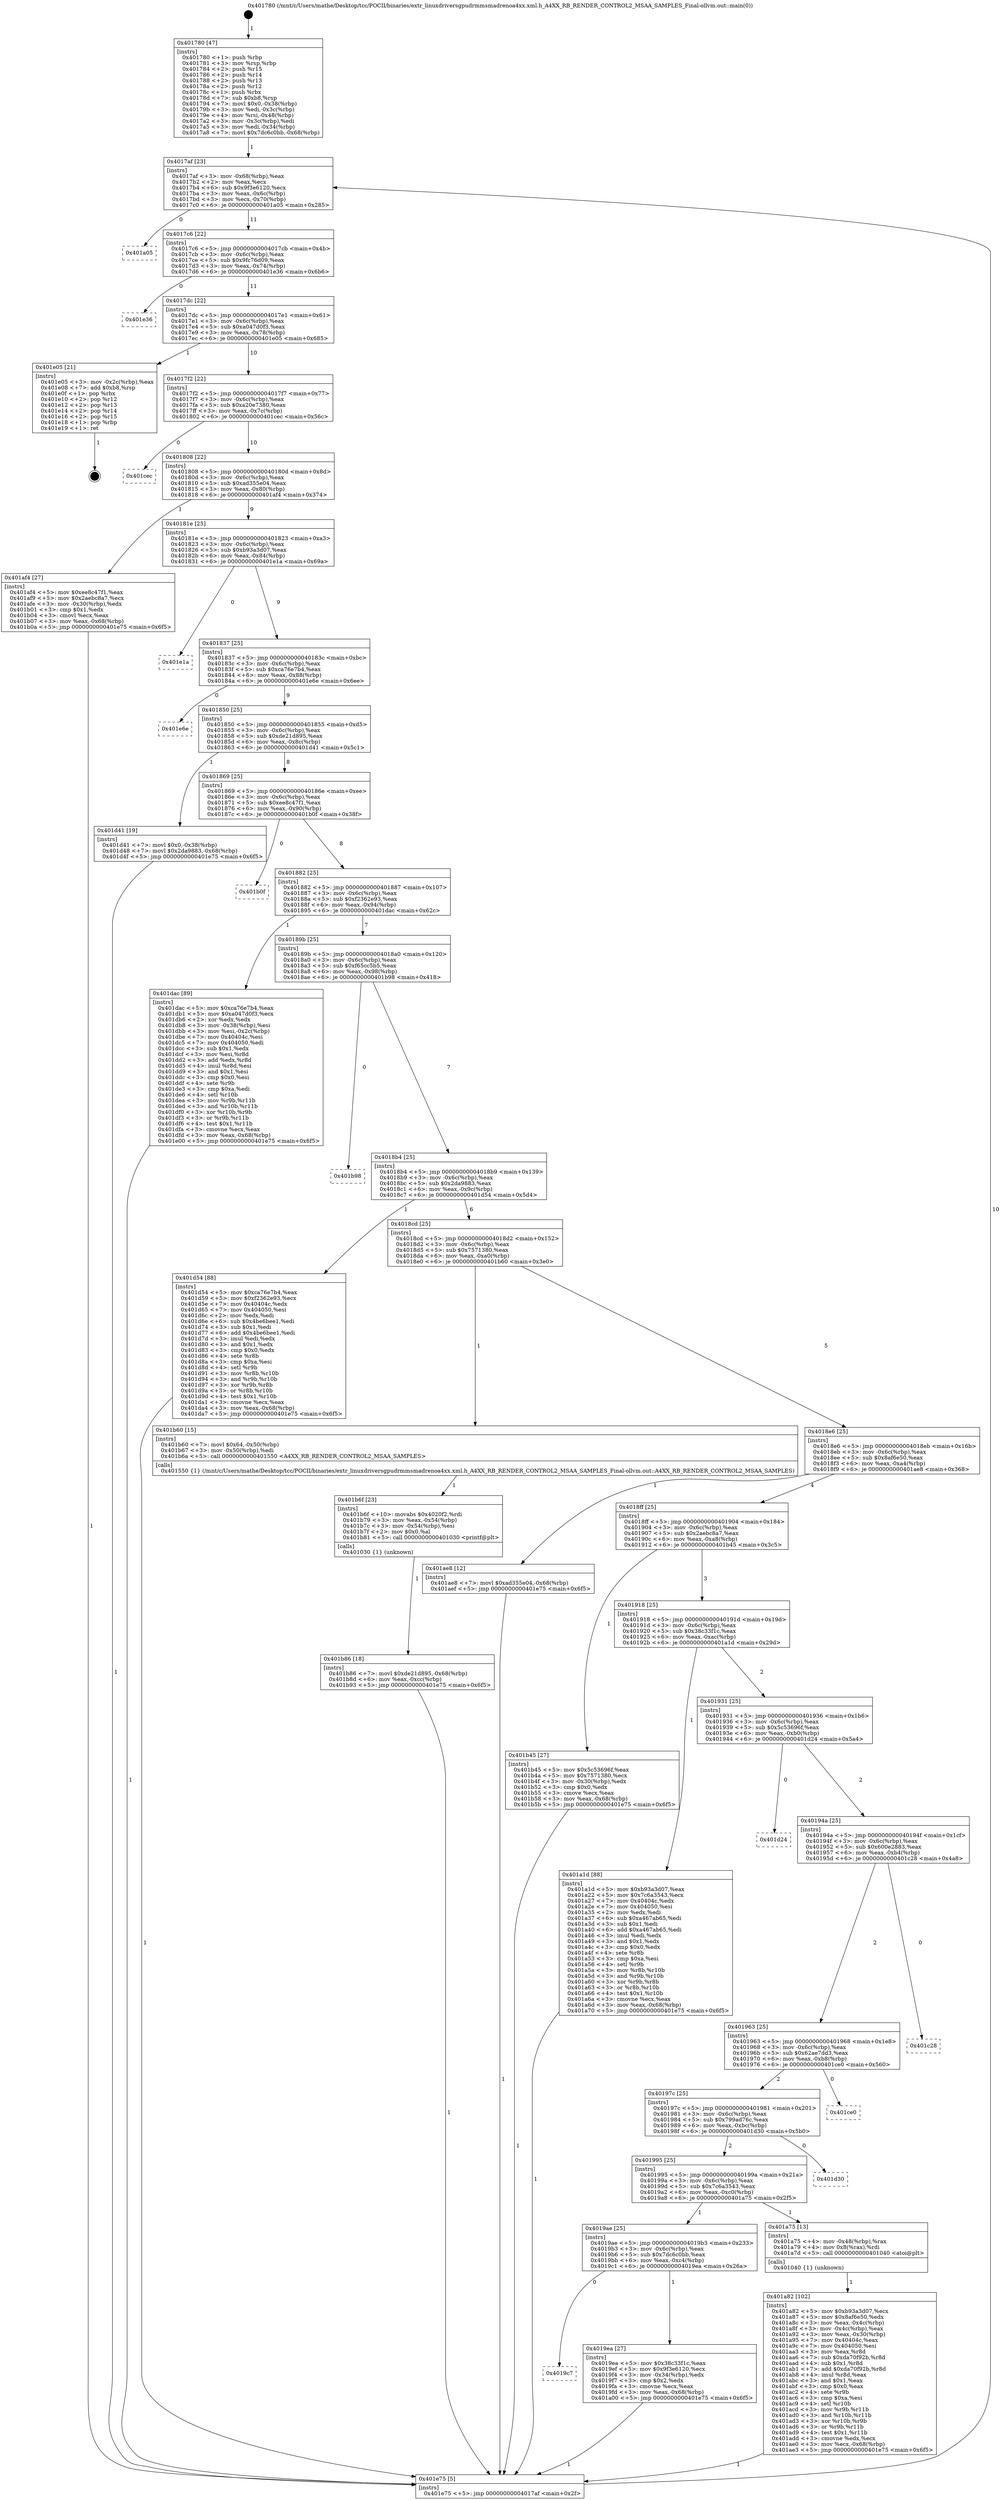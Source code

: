 digraph "0x401780" {
  label = "0x401780 (/mnt/c/Users/mathe/Desktop/tcc/POCII/binaries/extr_linuxdriversgpudrmmsmadrenoa4xx.xml.h_A4XX_RB_RENDER_CONTROL2_MSAA_SAMPLES_Final-ollvm.out::main(0))"
  labelloc = "t"
  node[shape=record]

  Entry [label="",width=0.3,height=0.3,shape=circle,fillcolor=black,style=filled]
  "0x4017af" [label="{
     0x4017af [23]\l
     | [instrs]\l
     &nbsp;&nbsp;0x4017af \<+3\>: mov -0x68(%rbp),%eax\l
     &nbsp;&nbsp;0x4017b2 \<+2\>: mov %eax,%ecx\l
     &nbsp;&nbsp;0x4017b4 \<+6\>: sub $0x9f3e6120,%ecx\l
     &nbsp;&nbsp;0x4017ba \<+3\>: mov %eax,-0x6c(%rbp)\l
     &nbsp;&nbsp;0x4017bd \<+3\>: mov %ecx,-0x70(%rbp)\l
     &nbsp;&nbsp;0x4017c0 \<+6\>: je 0000000000401a05 \<main+0x285\>\l
  }"]
  "0x401a05" [label="{
     0x401a05\l
  }", style=dashed]
  "0x4017c6" [label="{
     0x4017c6 [22]\l
     | [instrs]\l
     &nbsp;&nbsp;0x4017c6 \<+5\>: jmp 00000000004017cb \<main+0x4b\>\l
     &nbsp;&nbsp;0x4017cb \<+3\>: mov -0x6c(%rbp),%eax\l
     &nbsp;&nbsp;0x4017ce \<+5\>: sub $0x9fc76d09,%eax\l
     &nbsp;&nbsp;0x4017d3 \<+3\>: mov %eax,-0x74(%rbp)\l
     &nbsp;&nbsp;0x4017d6 \<+6\>: je 0000000000401e36 \<main+0x6b6\>\l
  }"]
  Exit [label="",width=0.3,height=0.3,shape=circle,fillcolor=black,style=filled,peripheries=2]
  "0x401e36" [label="{
     0x401e36\l
  }", style=dashed]
  "0x4017dc" [label="{
     0x4017dc [22]\l
     | [instrs]\l
     &nbsp;&nbsp;0x4017dc \<+5\>: jmp 00000000004017e1 \<main+0x61\>\l
     &nbsp;&nbsp;0x4017e1 \<+3\>: mov -0x6c(%rbp),%eax\l
     &nbsp;&nbsp;0x4017e4 \<+5\>: sub $0xa047d0f3,%eax\l
     &nbsp;&nbsp;0x4017e9 \<+3\>: mov %eax,-0x78(%rbp)\l
     &nbsp;&nbsp;0x4017ec \<+6\>: je 0000000000401e05 \<main+0x685\>\l
  }"]
  "0x401b86" [label="{
     0x401b86 [18]\l
     | [instrs]\l
     &nbsp;&nbsp;0x401b86 \<+7\>: movl $0xde21d895,-0x68(%rbp)\l
     &nbsp;&nbsp;0x401b8d \<+6\>: mov %eax,-0xcc(%rbp)\l
     &nbsp;&nbsp;0x401b93 \<+5\>: jmp 0000000000401e75 \<main+0x6f5\>\l
  }"]
  "0x401e05" [label="{
     0x401e05 [21]\l
     | [instrs]\l
     &nbsp;&nbsp;0x401e05 \<+3\>: mov -0x2c(%rbp),%eax\l
     &nbsp;&nbsp;0x401e08 \<+7\>: add $0xb8,%rsp\l
     &nbsp;&nbsp;0x401e0f \<+1\>: pop %rbx\l
     &nbsp;&nbsp;0x401e10 \<+2\>: pop %r12\l
     &nbsp;&nbsp;0x401e12 \<+2\>: pop %r13\l
     &nbsp;&nbsp;0x401e14 \<+2\>: pop %r14\l
     &nbsp;&nbsp;0x401e16 \<+2\>: pop %r15\l
     &nbsp;&nbsp;0x401e18 \<+1\>: pop %rbp\l
     &nbsp;&nbsp;0x401e19 \<+1\>: ret\l
  }"]
  "0x4017f2" [label="{
     0x4017f2 [22]\l
     | [instrs]\l
     &nbsp;&nbsp;0x4017f2 \<+5\>: jmp 00000000004017f7 \<main+0x77\>\l
     &nbsp;&nbsp;0x4017f7 \<+3\>: mov -0x6c(%rbp),%eax\l
     &nbsp;&nbsp;0x4017fa \<+5\>: sub $0xa20e7380,%eax\l
     &nbsp;&nbsp;0x4017ff \<+3\>: mov %eax,-0x7c(%rbp)\l
     &nbsp;&nbsp;0x401802 \<+6\>: je 0000000000401cec \<main+0x56c\>\l
  }"]
  "0x401b6f" [label="{
     0x401b6f [23]\l
     | [instrs]\l
     &nbsp;&nbsp;0x401b6f \<+10\>: movabs $0x4020f2,%rdi\l
     &nbsp;&nbsp;0x401b79 \<+3\>: mov %eax,-0x54(%rbp)\l
     &nbsp;&nbsp;0x401b7c \<+3\>: mov -0x54(%rbp),%esi\l
     &nbsp;&nbsp;0x401b7f \<+2\>: mov $0x0,%al\l
     &nbsp;&nbsp;0x401b81 \<+5\>: call 0000000000401030 \<printf@plt\>\l
     | [calls]\l
     &nbsp;&nbsp;0x401030 \{1\} (unknown)\l
  }"]
  "0x401cec" [label="{
     0x401cec\l
  }", style=dashed]
  "0x401808" [label="{
     0x401808 [22]\l
     | [instrs]\l
     &nbsp;&nbsp;0x401808 \<+5\>: jmp 000000000040180d \<main+0x8d\>\l
     &nbsp;&nbsp;0x40180d \<+3\>: mov -0x6c(%rbp),%eax\l
     &nbsp;&nbsp;0x401810 \<+5\>: sub $0xad355e04,%eax\l
     &nbsp;&nbsp;0x401815 \<+3\>: mov %eax,-0x80(%rbp)\l
     &nbsp;&nbsp;0x401818 \<+6\>: je 0000000000401af4 \<main+0x374\>\l
  }"]
  "0x401a82" [label="{
     0x401a82 [102]\l
     | [instrs]\l
     &nbsp;&nbsp;0x401a82 \<+5\>: mov $0xb93a3d07,%ecx\l
     &nbsp;&nbsp;0x401a87 \<+5\>: mov $0x8af6e50,%edx\l
     &nbsp;&nbsp;0x401a8c \<+3\>: mov %eax,-0x4c(%rbp)\l
     &nbsp;&nbsp;0x401a8f \<+3\>: mov -0x4c(%rbp),%eax\l
     &nbsp;&nbsp;0x401a92 \<+3\>: mov %eax,-0x30(%rbp)\l
     &nbsp;&nbsp;0x401a95 \<+7\>: mov 0x40404c,%eax\l
     &nbsp;&nbsp;0x401a9c \<+7\>: mov 0x404050,%esi\l
     &nbsp;&nbsp;0x401aa3 \<+3\>: mov %eax,%r8d\l
     &nbsp;&nbsp;0x401aa6 \<+7\>: sub $0xda70f92b,%r8d\l
     &nbsp;&nbsp;0x401aad \<+4\>: sub $0x1,%r8d\l
     &nbsp;&nbsp;0x401ab1 \<+7\>: add $0xda70f92b,%r8d\l
     &nbsp;&nbsp;0x401ab8 \<+4\>: imul %r8d,%eax\l
     &nbsp;&nbsp;0x401abc \<+3\>: and $0x1,%eax\l
     &nbsp;&nbsp;0x401abf \<+3\>: cmp $0x0,%eax\l
     &nbsp;&nbsp;0x401ac2 \<+4\>: sete %r9b\l
     &nbsp;&nbsp;0x401ac6 \<+3\>: cmp $0xa,%esi\l
     &nbsp;&nbsp;0x401ac9 \<+4\>: setl %r10b\l
     &nbsp;&nbsp;0x401acd \<+3\>: mov %r9b,%r11b\l
     &nbsp;&nbsp;0x401ad0 \<+3\>: and %r10b,%r11b\l
     &nbsp;&nbsp;0x401ad3 \<+3\>: xor %r10b,%r9b\l
     &nbsp;&nbsp;0x401ad6 \<+3\>: or %r9b,%r11b\l
     &nbsp;&nbsp;0x401ad9 \<+4\>: test $0x1,%r11b\l
     &nbsp;&nbsp;0x401add \<+3\>: cmovne %edx,%ecx\l
     &nbsp;&nbsp;0x401ae0 \<+3\>: mov %ecx,-0x68(%rbp)\l
     &nbsp;&nbsp;0x401ae3 \<+5\>: jmp 0000000000401e75 \<main+0x6f5\>\l
  }"]
  "0x401af4" [label="{
     0x401af4 [27]\l
     | [instrs]\l
     &nbsp;&nbsp;0x401af4 \<+5\>: mov $0xee8c47f1,%eax\l
     &nbsp;&nbsp;0x401af9 \<+5\>: mov $0x2aebc8a7,%ecx\l
     &nbsp;&nbsp;0x401afe \<+3\>: mov -0x30(%rbp),%edx\l
     &nbsp;&nbsp;0x401b01 \<+3\>: cmp $0x1,%edx\l
     &nbsp;&nbsp;0x401b04 \<+3\>: cmovl %ecx,%eax\l
     &nbsp;&nbsp;0x401b07 \<+3\>: mov %eax,-0x68(%rbp)\l
     &nbsp;&nbsp;0x401b0a \<+5\>: jmp 0000000000401e75 \<main+0x6f5\>\l
  }"]
  "0x40181e" [label="{
     0x40181e [25]\l
     | [instrs]\l
     &nbsp;&nbsp;0x40181e \<+5\>: jmp 0000000000401823 \<main+0xa3\>\l
     &nbsp;&nbsp;0x401823 \<+3\>: mov -0x6c(%rbp),%eax\l
     &nbsp;&nbsp;0x401826 \<+5\>: sub $0xb93a3d07,%eax\l
     &nbsp;&nbsp;0x40182b \<+6\>: mov %eax,-0x84(%rbp)\l
     &nbsp;&nbsp;0x401831 \<+6\>: je 0000000000401e1a \<main+0x69a\>\l
  }"]
  "0x401780" [label="{
     0x401780 [47]\l
     | [instrs]\l
     &nbsp;&nbsp;0x401780 \<+1\>: push %rbp\l
     &nbsp;&nbsp;0x401781 \<+3\>: mov %rsp,%rbp\l
     &nbsp;&nbsp;0x401784 \<+2\>: push %r15\l
     &nbsp;&nbsp;0x401786 \<+2\>: push %r14\l
     &nbsp;&nbsp;0x401788 \<+2\>: push %r13\l
     &nbsp;&nbsp;0x40178a \<+2\>: push %r12\l
     &nbsp;&nbsp;0x40178c \<+1\>: push %rbx\l
     &nbsp;&nbsp;0x40178d \<+7\>: sub $0xb8,%rsp\l
     &nbsp;&nbsp;0x401794 \<+7\>: movl $0x0,-0x38(%rbp)\l
     &nbsp;&nbsp;0x40179b \<+3\>: mov %edi,-0x3c(%rbp)\l
     &nbsp;&nbsp;0x40179e \<+4\>: mov %rsi,-0x48(%rbp)\l
     &nbsp;&nbsp;0x4017a2 \<+3\>: mov -0x3c(%rbp),%edi\l
     &nbsp;&nbsp;0x4017a5 \<+3\>: mov %edi,-0x34(%rbp)\l
     &nbsp;&nbsp;0x4017a8 \<+7\>: movl $0x7dc6c0bb,-0x68(%rbp)\l
  }"]
  "0x401e1a" [label="{
     0x401e1a\l
  }", style=dashed]
  "0x401837" [label="{
     0x401837 [25]\l
     | [instrs]\l
     &nbsp;&nbsp;0x401837 \<+5\>: jmp 000000000040183c \<main+0xbc\>\l
     &nbsp;&nbsp;0x40183c \<+3\>: mov -0x6c(%rbp),%eax\l
     &nbsp;&nbsp;0x40183f \<+5\>: sub $0xca76e7b4,%eax\l
     &nbsp;&nbsp;0x401844 \<+6\>: mov %eax,-0x88(%rbp)\l
     &nbsp;&nbsp;0x40184a \<+6\>: je 0000000000401e6e \<main+0x6ee\>\l
  }"]
  "0x401e75" [label="{
     0x401e75 [5]\l
     | [instrs]\l
     &nbsp;&nbsp;0x401e75 \<+5\>: jmp 00000000004017af \<main+0x2f\>\l
  }"]
  "0x401e6e" [label="{
     0x401e6e\l
  }", style=dashed]
  "0x401850" [label="{
     0x401850 [25]\l
     | [instrs]\l
     &nbsp;&nbsp;0x401850 \<+5\>: jmp 0000000000401855 \<main+0xd5\>\l
     &nbsp;&nbsp;0x401855 \<+3\>: mov -0x6c(%rbp),%eax\l
     &nbsp;&nbsp;0x401858 \<+5\>: sub $0xde21d895,%eax\l
     &nbsp;&nbsp;0x40185d \<+6\>: mov %eax,-0x8c(%rbp)\l
     &nbsp;&nbsp;0x401863 \<+6\>: je 0000000000401d41 \<main+0x5c1\>\l
  }"]
  "0x4019c7" [label="{
     0x4019c7\l
  }", style=dashed]
  "0x401d41" [label="{
     0x401d41 [19]\l
     | [instrs]\l
     &nbsp;&nbsp;0x401d41 \<+7\>: movl $0x0,-0x38(%rbp)\l
     &nbsp;&nbsp;0x401d48 \<+7\>: movl $0x2da9883,-0x68(%rbp)\l
     &nbsp;&nbsp;0x401d4f \<+5\>: jmp 0000000000401e75 \<main+0x6f5\>\l
  }"]
  "0x401869" [label="{
     0x401869 [25]\l
     | [instrs]\l
     &nbsp;&nbsp;0x401869 \<+5\>: jmp 000000000040186e \<main+0xee\>\l
     &nbsp;&nbsp;0x40186e \<+3\>: mov -0x6c(%rbp),%eax\l
     &nbsp;&nbsp;0x401871 \<+5\>: sub $0xee8c47f1,%eax\l
     &nbsp;&nbsp;0x401876 \<+6\>: mov %eax,-0x90(%rbp)\l
     &nbsp;&nbsp;0x40187c \<+6\>: je 0000000000401b0f \<main+0x38f\>\l
  }"]
  "0x4019ea" [label="{
     0x4019ea [27]\l
     | [instrs]\l
     &nbsp;&nbsp;0x4019ea \<+5\>: mov $0x38c33f1c,%eax\l
     &nbsp;&nbsp;0x4019ef \<+5\>: mov $0x9f3e6120,%ecx\l
     &nbsp;&nbsp;0x4019f4 \<+3\>: mov -0x34(%rbp),%edx\l
     &nbsp;&nbsp;0x4019f7 \<+3\>: cmp $0x2,%edx\l
     &nbsp;&nbsp;0x4019fa \<+3\>: cmovne %ecx,%eax\l
     &nbsp;&nbsp;0x4019fd \<+3\>: mov %eax,-0x68(%rbp)\l
     &nbsp;&nbsp;0x401a00 \<+5\>: jmp 0000000000401e75 \<main+0x6f5\>\l
  }"]
  "0x401b0f" [label="{
     0x401b0f\l
  }", style=dashed]
  "0x401882" [label="{
     0x401882 [25]\l
     | [instrs]\l
     &nbsp;&nbsp;0x401882 \<+5\>: jmp 0000000000401887 \<main+0x107\>\l
     &nbsp;&nbsp;0x401887 \<+3\>: mov -0x6c(%rbp),%eax\l
     &nbsp;&nbsp;0x40188a \<+5\>: sub $0xf2362e93,%eax\l
     &nbsp;&nbsp;0x40188f \<+6\>: mov %eax,-0x94(%rbp)\l
     &nbsp;&nbsp;0x401895 \<+6\>: je 0000000000401dac \<main+0x62c\>\l
  }"]
  "0x4019ae" [label="{
     0x4019ae [25]\l
     | [instrs]\l
     &nbsp;&nbsp;0x4019ae \<+5\>: jmp 00000000004019b3 \<main+0x233\>\l
     &nbsp;&nbsp;0x4019b3 \<+3\>: mov -0x6c(%rbp),%eax\l
     &nbsp;&nbsp;0x4019b6 \<+5\>: sub $0x7dc6c0bb,%eax\l
     &nbsp;&nbsp;0x4019bb \<+6\>: mov %eax,-0xc4(%rbp)\l
     &nbsp;&nbsp;0x4019c1 \<+6\>: je 00000000004019ea \<main+0x26a\>\l
  }"]
  "0x401dac" [label="{
     0x401dac [89]\l
     | [instrs]\l
     &nbsp;&nbsp;0x401dac \<+5\>: mov $0xca76e7b4,%eax\l
     &nbsp;&nbsp;0x401db1 \<+5\>: mov $0xa047d0f3,%ecx\l
     &nbsp;&nbsp;0x401db6 \<+2\>: xor %edx,%edx\l
     &nbsp;&nbsp;0x401db8 \<+3\>: mov -0x38(%rbp),%esi\l
     &nbsp;&nbsp;0x401dbb \<+3\>: mov %esi,-0x2c(%rbp)\l
     &nbsp;&nbsp;0x401dbe \<+7\>: mov 0x40404c,%esi\l
     &nbsp;&nbsp;0x401dc5 \<+7\>: mov 0x404050,%edi\l
     &nbsp;&nbsp;0x401dcc \<+3\>: sub $0x1,%edx\l
     &nbsp;&nbsp;0x401dcf \<+3\>: mov %esi,%r8d\l
     &nbsp;&nbsp;0x401dd2 \<+3\>: add %edx,%r8d\l
     &nbsp;&nbsp;0x401dd5 \<+4\>: imul %r8d,%esi\l
     &nbsp;&nbsp;0x401dd9 \<+3\>: and $0x1,%esi\l
     &nbsp;&nbsp;0x401ddc \<+3\>: cmp $0x0,%esi\l
     &nbsp;&nbsp;0x401ddf \<+4\>: sete %r9b\l
     &nbsp;&nbsp;0x401de3 \<+3\>: cmp $0xa,%edi\l
     &nbsp;&nbsp;0x401de6 \<+4\>: setl %r10b\l
     &nbsp;&nbsp;0x401dea \<+3\>: mov %r9b,%r11b\l
     &nbsp;&nbsp;0x401ded \<+3\>: and %r10b,%r11b\l
     &nbsp;&nbsp;0x401df0 \<+3\>: xor %r10b,%r9b\l
     &nbsp;&nbsp;0x401df3 \<+3\>: or %r9b,%r11b\l
     &nbsp;&nbsp;0x401df6 \<+4\>: test $0x1,%r11b\l
     &nbsp;&nbsp;0x401dfa \<+3\>: cmovne %ecx,%eax\l
     &nbsp;&nbsp;0x401dfd \<+3\>: mov %eax,-0x68(%rbp)\l
     &nbsp;&nbsp;0x401e00 \<+5\>: jmp 0000000000401e75 \<main+0x6f5\>\l
  }"]
  "0x40189b" [label="{
     0x40189b [25]\l
     | [instrs]\l
     &nbsp;&nbsp;0x40189b \<+5\>: jmp 00000000004018a0 \<main+0x120\>\l
     &nbsp;&nbsp;0x4018a0 \<+3\>: mov -0x6c(%rbp),%eax\l
     &nbsp;&nbsp;0x4018a3 \<+5\>: sub $0xf65cc5b5,%eax\l
     &nbsp;&nbsp;0x4018a8 \<+6\>: mov %eax,-0x98(%rbp)\l
     &nbsp;&nbsp;0x4018ae \<+6\>: je 0000000000401b98 \<main+0x418\>\l
  }"]
  "0x401a75" [label="{
     0x401a75 [13]\l
     | [instrs]\l
     &nbsp;&nbsp;0x401a75 \<+4\>: mov -0x48(%rbp),%rax\l
     &nbsp;&nbsp;0x401a79 \<+4\>: mov 0x8(%rax),%rdi\l
     &nbsp;&nbsp;0x401a7d \<+5\>: call 0000000000401040 \<atoi@plt\>\l
     | [calls]\l
     &nbsp;&nbsp;0x401040 \{1\} (unknown)\l
  }"]
  "0x401b98" [label="{
     0x401b98\l
  }", style=dashed]
  "0x4018b4" [label="{
     0x4018b4 [25]\l
     | [instrs]\l
     &nbsp;&nbsp;0x4018b4 \<+5\>: jmp 00000000004018b9 \<main+0x139\>\l
     &nbsp;&nbsp;0x4018b9 \<+3\>: mov -0x6c(%rbp),%eax\l
     &nbsp;&nbsp;0x4018bc \<+5\>: sub $0x2da9883,%eax\l
     &nbsp;&nbsp;0x4018c1 \<+6\>: mov %eax,-0x9c(%rbp)\l
     &nbsp;&nbsp;0x4018c7 \<+6\>: je 0000000000401d54 \<main+0x5d4\>\l
  }"]
  "0x401995" [label="{
     0x401995 [25]\l
     | [instrs]\l
     &nbsp;&nbsp;0x401995 \<+5\>: jmp 000000000040199a \<main+0x21a\>\l
     &nbsp;&nbsp;0x40199a \<+3\>: mov -0x6c(%rbp),%eax\l
     &nbsp;&nbsp;0x40199d \<+5\>: sub $0x7c6a3543,%eax\l
     &nbsp;&nbsp;0x4019a2 \<+6\>: mov %eax,-0xc0(%rbp)\l
     &nbsp;&nbsp;0x4019a8 \<+6\>: je 0000000000401a75 \<main+0x2f5\>\l
  }"]
  "0x401d54" [label="{
     0x401d54 [88]\l
     | [instrs]\l
     &nbsp;&nbsp;0x401d54 \<+5\>: mov $0xca76e7b4,%eax\l
     &nbsp;&nbsp;0x401d59 \<+5\>: mov $0xf2362e93,%ecx\l
     &nbsp;&nbsp;0x401d5e \<+7\>: mov 0x40404c,%edx\l
     &nbsp;&nbsp;0x401d65 \<+7\>: mov 0x404050,%esi\l
     &nbsp;&nbsp;0x401d6c \<+2\>: mov %edx,%edi\l
     &nbsp;&nbsp;0x401d6e \<+6\>: sub $0x4be6bee1,%edi\l
     &nbsp;&nbsp;0x401d74 \<+3\>: sub $0x1,%edi\l
     &nbsp;&nbsp;0x401d77 \<+6\>: add $0x4be6bee1,%edi\l
     &nbsp;&nbsp;0x401d7d \<+3\>: imul %edi,%edx\l
     &nbsp;&nbsp;0x401d80 \<+3\>: and $0x1,%edx\l
     &nbsp;&nbsp;0x401d83 \<+3\>: cmp $0x0,%edx\l
     &nbsp;&nbsp;0x401d86 \<+4\>: sete %r8b\l
     &nbsp;&nbsp;0x401d8a \<+3\>: cmp $0xa,%esi\l
     &nbsp;&nbsp;0x401d8d \<+4\>: setl %r9b\l
     &nbsp;&nbsp;0x401d91 \<+3\>: mov %r8b,%r10b\l
     &nbsp;&nbsp;0x401d94 \<+3\>: and %r9b,%r10b\l
     &nbsp;&nbsp;0x401d97 \<+3\>: xor %r9b,%r8b\l
     &nbsp;&nbsp;0x401d9a \<+3\>: or %r8b,%r10b\l
     &nbsp;&nbsp;0x401d9d \<+4\>: test $0x1,%r10b\l
     &nbsp;&nbsp;0x401da1 \<+3\>: cmovne %ecx,%eax\l
     &nbsp;&nbsp;0x401da4 \<+3\>: mov %eax,-0x68(%rbp)\l
     &nbsp;&nbsp;0x401da7 \<+5\>: jmp 0000000000401e75 \<main+0x6f5\>\l
  }"]
  "0x4018cd" [label="{
     0x4018cd [25]\l
     | [instrs]\l
     &nbsp;&nbsp;0x4018cd \<+5\>: jmp 00000000004018d2 \<main+0x152\>\l
     &nbsp;&nbsp;0x4018d2 \<+3\>: mov -0x6c(%rbp),%eax\l
     &nbsp;&nbsp;0x4018d5 \<+5\>: sub $0x7571380,%eax\l
     &nbsp;&nbsp;0x4018da \<+6\>: mov %eax,-0xa0(%rbp)\l
     &nbsp;&nbsp;0x4018e0 \<+6\>: je 0000000000401b60 \<main+0x3e0\>\l
  }"]
  "0x401d30" [label="{
     0x401d30\l
  }", style=dashed]
  "0x401b60" [label="{
     0x401b60 [15]\l
     | [instrs]\l
     &nbsp;&nbsp;0x401b60 \<+7\>: movl $0x64,-0x50(%rbp)\l
     &nbsp;&nbsp;0x401b67 \<+3\>: mov -0x50(%rbp),%edi\l
     &nbsp;&nbsp;0x401b6a \<+5\>: call 0000000000401550 \<A4XX_RB_RENDER_CONTROL2_MSAA_SAMPLES\>\l
     | [calls]\l
     &nbsp;&nbsp;0x401550 \{1\} (/mnt/c/Users/mathe/Desktop/tcc/POCII/binaries/extr_linuxdriversgpudrmmsmadrenoa4xx.xml.h_A4XX_RB_RENDER_CONTROL2_MSAA_SAMPLES_Final-ollvm.out::A4XX_RB_RENDER_CONTROL2_MSAA_SAMPLES)\l
  }"]
  "0x4018e6" [label="{
     0x4018e6 [25]\l
     | [instrs]\l
     &nbsp;&nbsp;0x4018e6 \<+5\>: jmp 00000000004018eb \<main+0x16b\>\l
     &nbsp;&nbsp;0x4018eb \<+3\>: mov -0x6c(%rbp),%eax\l
     &nbsp;&nbsp;0x4018ee \<+5\>: sub $0x8af6e50,%eax\l
     &nbsp;&nbsp;0x4018f3 \<+6\>: mov %eax,-0xa4(%rbp)\l
     &nbsp;&nbsp;0x4018f9 \<+6\>: je 0000000000401ae8 \<main+0x368\>\l
  }"]
  "0x40197c" [label="{
     0x40197c [25]\l
     | [instrs]\l
     &nbsp;&nbsp;0x40197c \<+5\>: jmp 0000000000401981 \<main+0x201\>\l
     &nbsp;&nbsp;0x401981 \<+3\>: mov -0x6c(%rbp),%eax\l
     &nbsp;&nbsp;0x401984 \<+5\>: sub $0x799ad76c,%eax\l
     &nbsp;&nbsp;0x401989 \<+6\>: mov %eax,-0xbc(%rbp)\l
     &nbsp;&nbsp;0x40198f \<+6\>: je 0000000000401d30 \<main+0x5b0\>\l
  }"]
  "0x401ae8" [label="{
     0x401ae8 [12]\l
     | [instrs]\l
     &nbsp;&nbsp;0x401ae8 \<+7\>: movl $0xad355e04,-0x68(%rbp)\l
     &nbsp;&nbsp;0x401aef \<+5\>: jmp 0000000000401e75 \<main+0x6f5\>\l
  }"]
  "0x4018ff" [label="{
     0x4018ff [25]\l
     | [instrs]\l
     &nbsp;&nbsp;0x4018ff \<+5\>: jmp 0000000000401904 \<main+0x184\>\l
     &nbsp;&nbsp;0x401904 \<+3\>: mov -0x6c(%rbp),%eax\l
     &nbsp;&nbsp;0x401907 \<+5\>: sub $0x2aebc8a7,%eax\l
     &nbsp;&nbsp;0x40190c \<+6\>: mov %eax,-0xa8(%rbp)\l
     &nbsp;&nbsp;0x401912 \<+6\>: je 0000000000401b45 \<main+0x3c5\>\l
  }"]
  "0x401ce0" [label="{
     0x401ce0\l
  }", style=dashed]
  "0x401b45" [label="{
     0x401b45 [27]\l
     | [instrs]\l
     &nbsp;&nbsp;0x401b45 \<+5\>: mov $0x5c53696f,%eax\l
     &nbsp;&nbsp;0x401b4a \<+5\>: mov $0x7571380,%ecx\l
     &nbsp;&nbsp;0x401b4f \<+3\>: mov -0x30(%rbp),%edx\l
     &nbsp;&nbsp;0x401b52 \<+3\>: cmp $0x0,%edx\l
     &nbsp;&nbsp;0x401b55 \<+3\>: cmove %ecx,%eax\l
     &nbsp;&nbsp;0x401b58 \<+3\>: mov %eax,-0x68(%rbp)\l
     &nbsp;&nbsp;0x401b5b \<+5\>: jmp 0000000000401e75 \<main+0x6f5\>\l
  }"]
  "0x401918" [label="{
     0x401918 [25]\l
     | [instrs]\l
     &nbsp;&nbsp;0x401918 \<+5\>: jmp 000000000040191d \<main+0x19d\>\l
     &nbsp;&nbsp;0x40191d \<+3\>: mov -0x6c(%rbp),%eax\l
     &nbsp;&nbsp;0x401920 \<+5\>: sub $0x38c33f1c,%eax\l
     &nbsp;&nbsp;0x401925 \<+6\>: mov %eax,-0xac(%rbp)\l
     &nbsp;&nbsp;0x40192b \<+6\>: je 0000000000401a1d \<main+0x29d\>\l
  }"]
  "0x401963" [label="{
     0x401963 [25]\l
     | [instrs]\l
     &nbsp;&nbsp;0x401963 \<+5\>: jmp 0000000000401968 \<main+0x1e8\>\l
     &nbsp;&nbsp;0x401968 \<+3\>: mov -0x6c(%rbp),%eax\l
     &nbsp;&nbsp;0x40196b \<+5\>: sub $0x62ae7dd3,%eax\l
     &nbsp;&nbsp;0x401970 \<+6\>: mov %eax,-0xb8(%rbp)\l
     &nbsp;&nbsp;0x401976 \<+6\>: je 0000000000401ce0 \<main+0x560\>\l
  }"]
  "0x401a1d" [label="{
     0x401a1d [88]\l
     | [instrs]\l
     &nbsp;&nbsp;0x401a1d \<+5\>: mov $0xb93a3d07,%eax\l
     &nbsp;&nbsp;0x401a22 \<+5\>: mov $0x7c6a3543,%ecx\l
     &nbsp;&nbsp;0x401a27 \<+7\>: mov 0x40404c,%edx\l
     &nbsp;&nbsp;0x401a2e \<+7\>: mov 0x404050,%esi\l
     &nbsp;&nbsp;0x401a35 \<+2\>: mov %edx,%edi\l
     &nbsp;&nbsp;0x401a37 \<+6\>: sub $0xa467ab65,%edi\l
     &nbsp;&nbsp;0x401a3d \<+3\>: sub $0x1,%edi\l
     &nbsp;&nbsp;0x401a40 \<+6\>: add $0xa467ab65,%edi\l
     &nbsp;&nbsp;0x401a46 \<+3\>: imul %edi,%edx\l
     &nbsp;&nbsp;0x401a49 \<+3\>: and $0x1,%edx\l
     &nbsp;&nbsp;0x401a4c \<+3\>: cmp $0x0,%edx\l
     &nbsp;&nbsp;0x401a4f \<+4\>: sete %r8b\l
     &nbsp;&nbsp;0x401a53 \<+3\>: cmp $0xa,%esi\l
     &nbsp;&nbsp;0x401a56 \<+4\>: setl %r9b\l
     &nbsp;&nbsp;0x401a5a \<+3\>: mov %r8b,%r10b\l
     &nbsp;&nbsp;0x401a5d \<+3\>: and %r9b,%r10b\l
     &nbsp;&nbsp;0x401a60 \<+3\>: xor %r9b,%r8b\l
     &nbsp;&nbsp;0x401a63 \<+3\>: or %r8b,%r10b\l
     &nbsp;&nbsp;0x401a66 \<+4\>: test $0x1,%r10b\l
     &nbsp;&nbsp;0x401a6a \<+3\>: cmovne %ecx,%eax\l
     &nbsp;&nbsp;0x401a6d \<+3\>: mov %eax,-0x68(%rbp)\l
     &nbsp;&nbsp;0x401a70 \<+5\>: jmp 0000000000401e75 \<main+0x6f5\>\l
  }"]
  "0x401931" [label="{
     0x401931 [25]\l
     | [instrs]\l
     &nbsp;&nbsp;0x401931 \<+5\>: jmp 0000000000401936 \<main+0x1b6\>\l
     &nbsp;&nbsp;0x401936 \<+3\>: mov -0x6c(%rbp),%eax\l
     &nbsp;&nbsp;0x401939 \<+5\>: sub $0x5c53696f,%eax\l
     &nbsp;&nbsp;0x40193e \<+6\>: mov %eax,-0xb0(%rbp)\l
     &nbsp;&nbsp;0x401944 \<+6\>: je 0000000000401d24 \<main+0x5a4\>\l
  }"]
  "0x401c28" [label="{
     0x401c28\l
  }", style=dashed]
  "0x401d24" [label="{
     0x401d24\l
  }", style=dashed]
  "0x40194a" [label="{
     0x40194a [25]\l
     | [instrs]\l
     &nbsp;&nbsp;0x40194a \<+5\>: jmp 000000000040194f \<main+0x1cf\>\l
     &nbsp;&nbsp;0x40194f \<+3\>: mov -0x6c(%rbp),%eax\l
     &nbsp;&nbsp;0x401952 \<+5\>: sub $0x600e2883,%eax\l
     &nbsp;&nbsp;0x401957 \<+6\>: mov %eax,-0xb4(%rbp)\l
     &nbsp;&nbsp;0x40195d \<+6\>: je 0000000000401c28 \<main+0x4a8\>\l
  }"]
  Entry -> "0x401780" [label=" 1"]
  "0x4017af" -> "0x401a05" [label=" 0"]
  "0x4017af" -> "0x4017c6" [label=" 11"]
  "0x401e05" -> Exit [label=" 1"]
  "0x4017c6" -> "0x401e36" [label=" 0"]
  "0x4017c6" -> "0x4017dc" [label=" 11"]
  "0x401dac" -> "0x401e75" [label=" 1"]
  "0x4017dc" -> "0x401e05" [label=" 1"]
  "0x4017dc" -> "0x4017f2" [label=" 10"]
  "0x401d54" -> "0x401e75" [label=" 1"]
  "0x4017f2" -> "0x401cec" [label=" 0"]
  "0x4017f2" -> "0x401808" [label=" 10"]
  "0x401d41" -> "0x401e75" [label=" 1"]
  "0x401808" -> "0x401af4" [label=" 1"]
  "0x401808" -> "0x40181e" [label=" 9"]
  "0x401b86" -> "0x401e75" [label=" 1"]
  "0x40181e" -> "0x401e1a" [label=" 0"]
  "0x40181e" -> "0x401837" [label=" 9"]
  "0x401b6f" -> "0x401b86" [label=" 1"]
  "0x401837" -> "0x401e6e" [label=" 0"]
  "0x401837" -> "0x401850" [label=" 9"]
  "0x401b60" -> "0x401b6f" [label=" 1"]
  "0x401850" -> "0x401d41" [label=" 1"]
  "0x401850" -> "0x401869" [label=" 8"]
  "0x401b45" -> "0x401e75" [label=" 1"]
  "0x401869" -> "0x401b0f" [label=" 0"]
  "0x401869" -> "0x401882" [label=" 8"]
  "0x401af4" -> "0x401e75" [label=" 1"]
  "0x401882" -> "0x401dac" [label=" 1"]
  "0x401882" -> "0x40189b" [label=" 7"]
  "0x401a82" -> "0x401e75" [label=" 1"]
  "0x40189b" -> "0x401b98" [label=" 0"]
  "0x40189b" -> "0x4018b4" [label=" 7"]
  "0x401a75" -> "0x401a82" [label=" 1"]
  "0x4018b4" -> "0x401d54" [label=" 1"]
  "0x4018b4" -> "0x4018cd" [label=" 6"]
  "0x401e75" -> "0x4017af" [label=" 10"]
  "0x4018cd" -> "0x401b60" [label=" 1"]
  "0x4018cd" -> "0x4018e6" [label=" 5"]
  "0x401780" -> "0x4017af" [label=" 1"]
  "0x4018e6" -> "0x401ae8" [label=" 1"]
  "0x4018e6" -> "0x4018ff" [label=" 4"]
  "0x4019ae" -> "0x4019c7" [label=" 0"]
  "0x4018ff" -> "0x401b45" [label=" 1"]
  "0x4018ff" -> "0x401918" [label=" 3"]
  "0x4019ae" -> "0x4019ea" [label=" 1"]
  "0x401918" -> "0x401a1d" [label=" 1"]
  "0x401918" -> "0x401931" [label=" 2"]
  "0x401995" -> "0x4019ae" [label=" 1"]
  "0x401931" -> "0x401d24" [label=" 0"]
  "0x401931" -> "0x40194a" [label=" 2"]
  "0x401995" -> "0x401a75" [label=" 1"]
  "0x40194a" -> "0x401c28" [label=" 0"]
  "0x40194a" -> "0x401963" [label=" 2"]
  "0x401ae8" -> "0x401e75" [label=" 1"]
  "0x401963" -> "0x401ce0" [label=" 0"]
  "0x401963" -> "0x40197c" [label=" 2"]
  "0x4019ea" -> "0x401e75" [label=" 1"]
  "0x40197c" -> "0x401d30" [label=" 0"]
  "0x40197c" -> "0x401995" [label=" 2"]
  "0x401a1d" -> "0x401e75" [label=" 1"]
}
